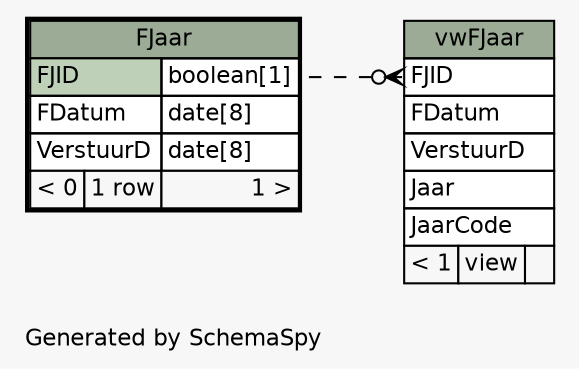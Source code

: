 // dot 2.40.1 on Linux 4.19.0-6-amd64
// SchemaSpy rev 590
digraph "impliedTwoDegreesRelationshipsDiagram" {
  graph [
    rankdir="RL"
    bgcolor="#f7f7f7"
    label="\nGenerated by SchemaSpy"
    labeljust="l"
    nodesep="0.18"
    ranksep="0.46"
    fontname="Helvetica"
    fontsize="11"
  ];
  node [
    fontname="Helvetica"
    fontsize="11"
    shape="plaintext"
  ];
  edge [
    arrowsize="0.8"
  ];
  "vwFJaar":"FJID":w -> "FJaar":"FJID.type":e [arrowhead=none dir=back arrowtail=crowodot style=dashed];
  "FJaar" [
    label=<
    <TABLE BORDER="2" CELLBORDER="1" CELLSPACING="0" BGCOLOR="#ffffff">
      <TR><TD COLSPAN="3" BGCOLOR="#9bab96" ALIGN="CENTER">FJaar</TD></TR>
      <TR><TD PORT="FJID" COLSPAN="2" BGCOLOR="#bed1b8" ALIGN="LEFT">FJID</TD><TD PORT="FJID.type" ALIGN="LEFT">boolean[1]</TD></TR>
      <TR><TD PORT="FDatum" COLSPAN="2" ALIGN="LEFT">FDatum</TD><TD PORT="FDatum.type" ALIGN="LEFT">date[8]</TD></TR>
      <TR><TD PORT="VerstuurD" COLSPAN="2" ALIGN="LEFT">VerstuurD</TD><TD PORT="VerstuurD.type" ALIGN="LEFT">date[8]</TD></TR>
      <TR><TD ALIGN="LEFT" BGCOLOR="#f7f7f7">&lt; 0</TD><TD ALIGN="RIGHT" BGCOLOR="#f7f7f7">1 row</TD><TD ALIGN="RIGHT" BGCOLOR="#f7f7f7">1 &gt;</TD></TR>
    </TABLE>>
    URL="FJaar.html"
    tooltip="FJaar"
  ];
  "vwFJaar" [
    label=<
    <TABLE BORDER="0" CELLBORDER="1" CELLSPACING="0" BGCOLOR="#ffffff">
      <TR><TD COLSPAN="3" BGCOLOR="#9bab96" ALIGN="CENTER">vwFJaar</TD></TR>
      <TR><TD PORT="FJID" COLSPAN="3" ALIGN="LEFT">FJID</TD></TR>
      <TR><TD PORT="FDatum" COLSPAN="3" ALIGN="LEFT">FDatum</TD></TR>
      <TR><TD PORT="VerstuurD" COLSPAN="3" ALIGN="LEFT">VerstuurD</TD></TR>
      <TR><TD PORT="Jaar" COLSPAN="3" ALIGN="LEFT">Jaar</TD></TR>
      <TR><TD PORT="JaarCode" COLSPAN="3" ALIGN="LEFT">JaarCode</TD></TR>
      <TR><TD ALIGN="LEFT" BGCOLOR="#f7f7f7">&lt; 1</TD><TD ALIGN="RIGHT" BGCOLOR="#f7f7f7">view</TD><TD ALIGN="RIGHT" BGCOLOR="#f7f7f7">  </TD></TR>
    </TABLE>>
    URL="vwFJaar.html"
    tooltip="vwFJaar"
  ];
}

